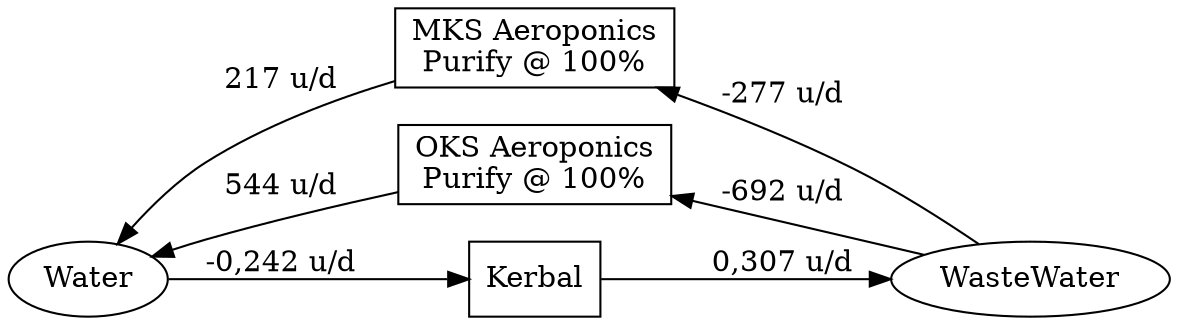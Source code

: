 /* -*- coding: utf-8; -*-
Overview over USI Kolonization System Resources
Copyright 2014 By Mhoram

This Work may be distributed under the Creative Commons
Attribution-NonCommercial-ShareAlike 4.0 International License.

*/

# dot -Tpng -o Water.png Water.dot

digraph Water {
    rankdir="LR";

    Kerbal [label="Kerbal", shape=box];
    MksPurify [label="MKS Aeroponics\nPurify @ 100%", shape=box];
    OksPurify [label="OKS Aeroponics\nPurify @ 100%", shape=box];

    {
        rank=same;
        MksPurify;
        OksPurify;
        Kerbal;
    }

    WasteWater -> MksPurify [label="-277 u/d",constraint=none];
    MksPurify -> Water [label="217 u/d",constraint=none];

    Water -> Kerbal [label="-0,242 u/d"];
    Kerbal -> WasteWater [label="0,307 u/d"];

    WasteWater -> OksPurify [label="-692 u/d",constraint=none];
    OksPurify -> Water [label="544 u/d",constraint=none];

}
